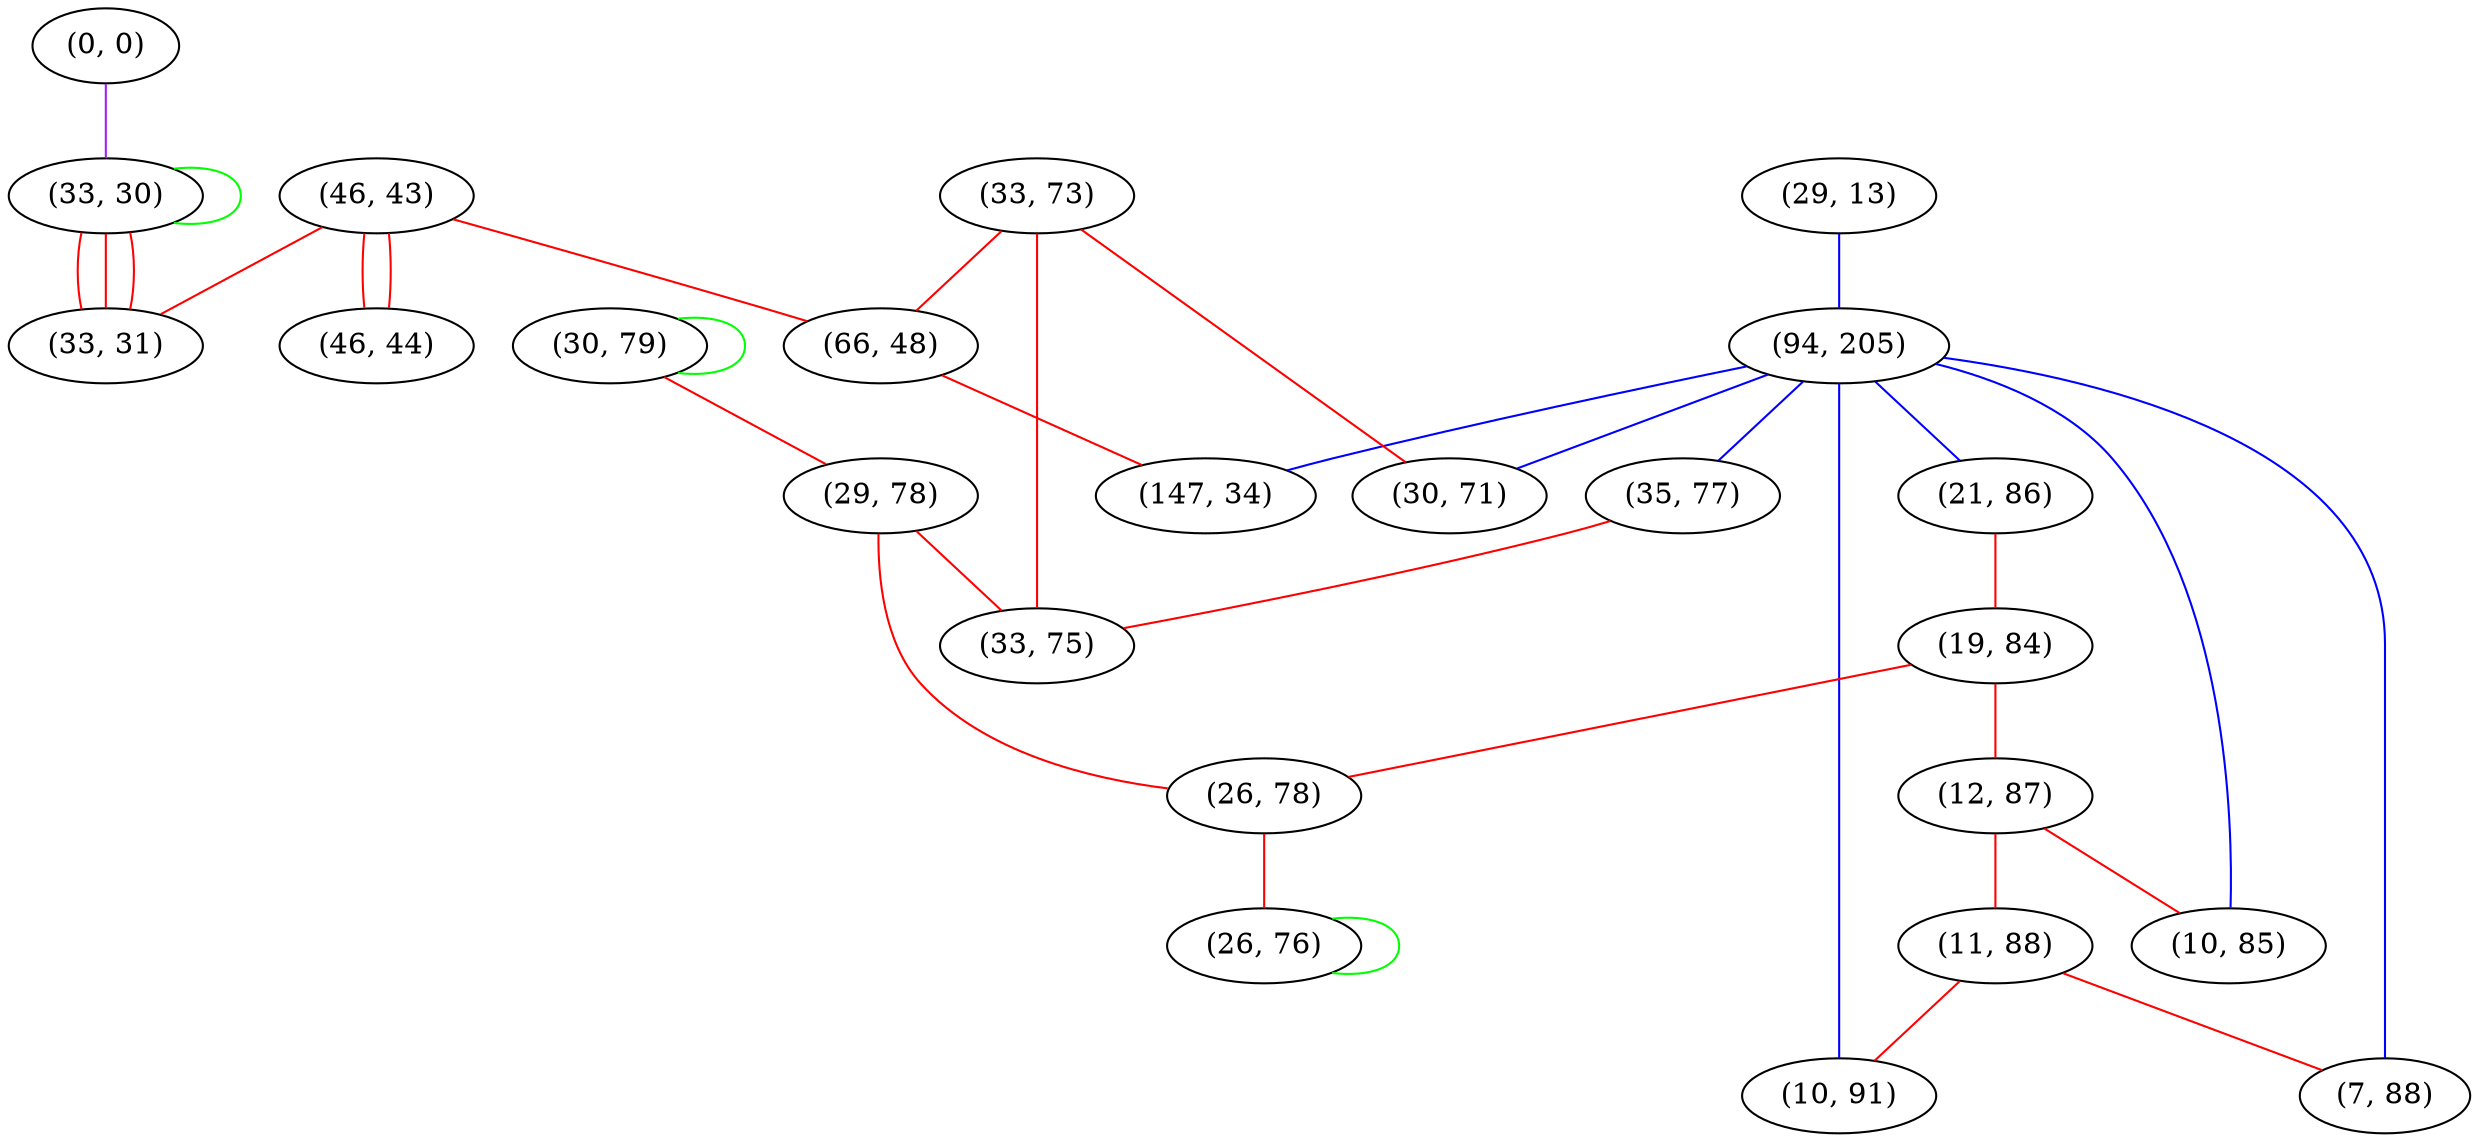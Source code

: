 graph "" {
"(0, 0)";
"(29, 13)";
"(33, 30)";
"(94, 205)";
"(46, 43)";
"(30, 79)";
"(35, 77)";
"(21, 86)";
"(19, 84)";
"(46, 44)";
"(33, 73)";
"(29, 78)";
"(12, 87)";
"(30, 71)";
"(26, 78)";
"(10, 85)";
"(11, 88)";
"(66, 48)";
"(7, 88)";
"(147, 34)";
"(10, 91)";
"(33, 75)";
"(26, 76)";
"(33, 31)";
"(0, 0)" -- "(33, 30)"  [color=purple, key=0, weight=4];
"(29, 13)" -- "(94, 205)"  [color=blue, key=0, weight=3];
"(33, 30)" -- "(33, 30)"  [color=green, key=0, weight=2];
"(33, 30)" -- "(33, 31)"  [color=red, key=0, weight=1];
"(33, 30)" -- "(33, 31)"  [color=red, key=1, weight=1];
"(33, 30)" -- "(33, 31)"  [color=red, key=2, weight=1];
"(94, 205)" -- "(35, 77)"  [color=blue, key=0, weight=3];
"(94, 205)" -- "(21, 86)"  [color=blue, key=0, weight=3];
"(94, 205)" -- "(7, 88)"  [color=blue, key=0, weight=3];
"(94, 205)" -- "(147, 34)"  [color=blue, key=0, weight=3];
"(94, 205)" -- "(10, 85)"  [color=blue, key=0, weight=3];
"(94, 205)" -- "(10, 91)"  [color=blue, key=0, weight=3];
"(94, 205)" -- "(30, 71)"  [color=blue, key=0, weight=3];
"(46, 43)" -- "(66, 48)"  [color=red, key=0, weight=1];
"(46, 43)" -- "(33, 31)"  [color=red, key=0, weight=1];
"(46, 43)" -- "(46, 44)"  [color=red, key=0, weight=1];
"(46, 43)" -- "(46, 44)"  [color=red, key=1, weight=1];
"(30, 79)" -- "(29, 78)"  [color=red, key=0, weight=1];
"(30, 79)" -- "(30, 79)"  [color=green, key=0, weight=2];
"(35, 77)" -- "(33, 75)"  [color=red, key=0, weight=1];
"(21, 86)" -- "(19, 84)"  [color=red, key=0, weight=1];
"(19, 84)" -- "(12, 87)"  [color=red, key=0, weight=1];
"(19, 84)" -- "(26, 78)"  [color=red, key=0, weight=1];
"(33, 73)" -- "(66, 48)"  [color=red, key=0, weight=1];
"(33, 73)" -- "(33, 75)"  [color=red, key=0, weight=1];
"(33, 73)" -- "(30, 71)"  [color=red, key=0, weight=1];
"(29, 78)" -- "(26, 78)"  [color=red, key=0, weight=1];
"(29, 78)" -- "(33, 75)"  [color=red, key=0, weight=1];
"(12, 87)" -- "(11, 88)"  [color=red, key=0, weight=1];
"(12, 87)" -- "(10, 85)"  [color=red, key=0, weight=1];
"(26, 78)" -- "(26, 76)"  [color=red, key=0, weight=1];
"(11, 88)" -- "(10, 91)"  [color=red, key=0, weight=1];
"(11, 88)" -- "(7, 88)"  [color=red, key=0, weight=1];
"(66, 48)" -- "(147, 34)"  [color=red, key=0, weight=1];
"(26, 76)" -- "(26, 76)"  [color=green, key=0, weight=2];
}
